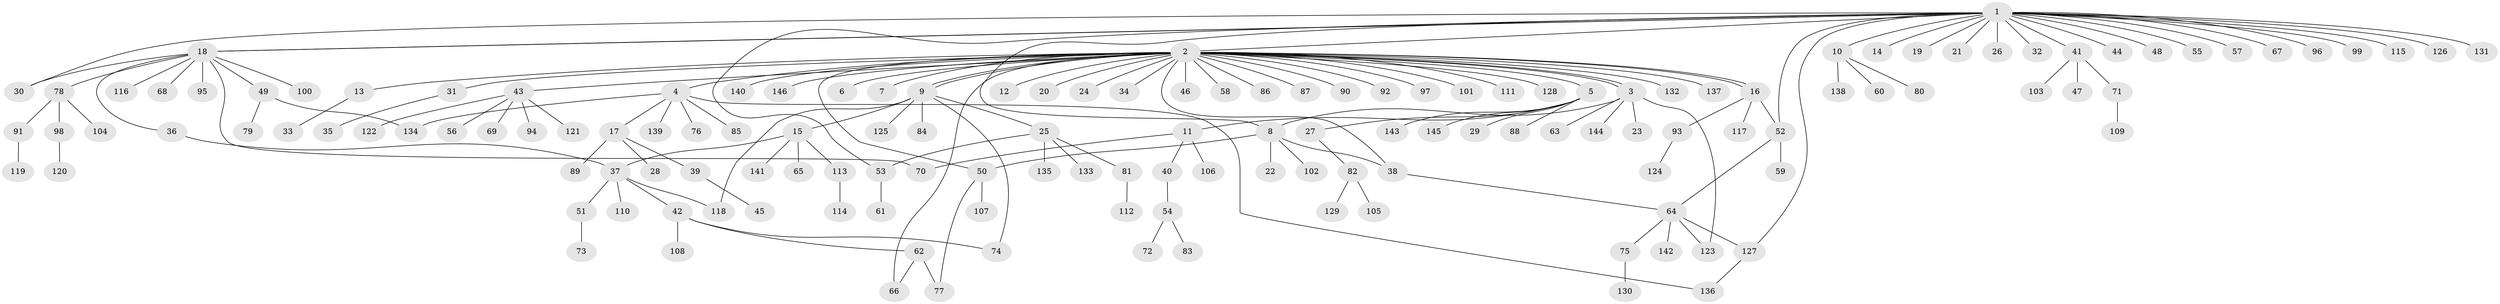 // Generated by graph-tools (version 1.1) at 2025/47/03/09/25 04:47:51]
// undirected, 146 vertices, 166 edges
graph export_dot {
graph [start="1"]
  node [color=gray90,style=filled];
  1;
  2;
  3;
  4;
  5;
  6;
  7;
  8;
  9;
  10;
  11;
  12;
  13;
  14;
  15;
  16;
  17;
  18;
  19;
  20;
  21;
  22;
  23;
  24;
  25;
  26;
  27;
  28;
  29;
  30;
  31;
  32;
  33;
  34;
  35;
  36;
  37;
  38;
  39;
  40;
  41;
  42;
  43;
  44;
  45;
  46;
  47;
  48;
  49;
  50;
  51;
  52;
  53;
  54;
  55;
  56;
  57;
  58;
  59;
  60;
  61;
  62;
  63;
  64;
  65;
  66;
  67;
  68;
  69;
  70;
  71;
  72;
  73;
  74;
  75;
  76;
  77;
  78;
  79;
  80;
  81;
  82;
  83;
  84;
  85;
  86;
  87;
  88;
  89;
  90;
  91;
  92;
  93;
  94;
  95;
  96;
  97;
  98;
  99;
  100;
  101;
  102;
  103;
  104;
  105;
  106;
  107;
  108;
  109;
  110;
  111;
  112;
  113;
  114;
  115;
  116;
  117;
  118;
  119;
  120;
  121;
  122;
  123;
  124;
  125;
  126;
  127;
  128;
  129;
  130;
  131;
  132;
  133;
  134;
  135;
  136;
  137;
  138;
  139;
  140;
  141;
  142;
  143;
  144;
  145;
  146;
  1 -- 2;
  1 -- 8;
  1 -- 10;
  1 -- 14;
  1 -- 18;
  1 -- 18;
  1 -- 19;
  1 -- 21;
  1 -- 26;
  1 -- 30;
  1 -- 32;
  1 -- 41;
  1 -- 44;
  1 -- 48;
  1 -- 52;
  1 -- 53;
  1 -- 55;
  1 -- 57;
  1 -- 67;
  1 -- 96;
  1 -- 99;
  1 -- 115;
  1 -- 126;
  1 -- 127;
  1 -- 131;
  2 -- 3;
  2 -- 3;
  2 -- 4;
  2 -- 5;
  2 -- 6;
  2 -- 7;
  2 -- 9;
  2 -- 9;
  2 -- 12;
  2 -- 13;
  2 -- 16;
  2 -- 16;
  2 -- 20;
  2 -- 24;
  2 -- 31;
  2 -- 34;
  2 -- 38;
  2 -- 43;
  2 -- 46;
  2 -- 50;
  2 -- 58;
  2 -- 66;
  2 -- 86;
  2 -- 87;
  2 -- 90;
  2 -- 92;
  2 -- 97;
  2 -- 101;
  2 -- 111;
  2 -- 128;
  2 -- 132;
  2 -- 137;
  2 -- 140;
  2 -- 146;
  3 -- 8;
  3 -- 23;
  3 -- 63;
  3 -- 123;
  3 -- 144;
  4 -- 17;
  4 -- 76;
  4 -- 85;
  4 -- 134;
  4 -- 136;
  4 -- 139;
  5 -- 11;
  5 -- 27;
  5 -- 29;
  5 -- 88;
  5 -- 143;
  5 -- 145;
  8 -- 22;
  8 -- 38;
  8 -- 50;
  8 -- 102;
  9 -- 15;
  9 -- 25;
  9 -- 74;
  9 -- 84;
  9 -- 118;
  9 -- 125;
  10 -- 60;
  10 -- 80;
  10 -- 138;
  11 -- 40;
  11 -- 70;
  11 -- 106;
  13 -- 33;
  15 -- 37;
  15 -- 65;
  15 -- 113;
  15 -- 141;
  16 -- 52;
  16 -- 93;
  16 -- 117;
  17 -- 28;
  17 -- 39;
  17 -- 89;
  18 -- 30;
  18 -- 36;
  18 -- 49;
  18 -- 68;
  18 -- 70;
  18 -- 78;
  18 -- 95;
  18 -- 100;
  18 -- 116;
  25 -- 53;
  25 -- 81;
  25 -- 133;
  25 -- 135;
  27 -- 82;
  31 -- 35;
  36 -- 37;
  37 -- 42;
  37 -- 51;
  37 -- 110;
  37 -- 118;
  38 -- 64;
  39 -- 45;
  40 -- 54;
  41 -- 47;
  41 -- 71;
  41 -- 103;
  42 -- 62;
  42 -- 74;
  42 -- 108;
  43 -- 56;
  43 -- 69;
  43 -- 94;
  43 -- 121;
  43 -- 122;
  49 -- 79;
  49 -- 134;
  50 -- 77;
  50 -- 107;
  51 -- 73;
  52 -- 59;
  52 -- 64;
  53 -- 61;
  54 -- 72;
  54 -- 83;
  62 -- 66;
  62 -- 77;
  64 -- 75;
  64 -- 123;
  64 -- 127;
  64 -- 142;
  71 -- 109;
  75 -- 130;
  78 -- 91;
  78 -- 98;
  78 -- 104;
  81 -- 112;
  82 -- 105;
  82 -- 129;
  91 -- 119;
  93 -- 124;
  98 -- 120;
  113 -- 114;
  127 -- 136;
}
